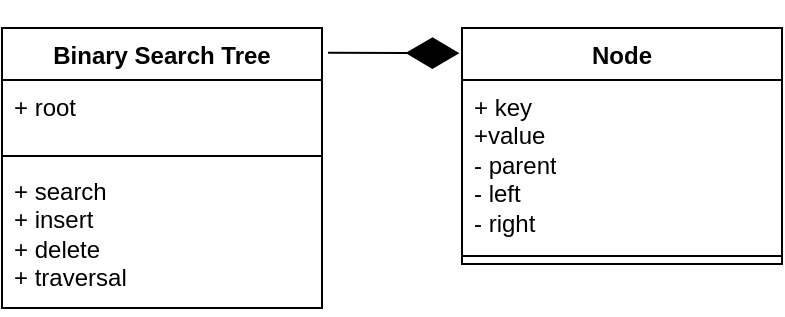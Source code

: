 <mxfile version="24.4.0" type="device">
  <diagram name="Seite-1" id="ansaxyW9MRAJ5imaTTL8">
    <mxGraphModel dx="794" dy="605" grid="1" gridSize="10" guides="1" tooltips="1" connect="1" arrows="1" fold="1" page="1" pageScale="1" pageWidth="827" pageHeight="1169" math="0" shadow="0">
      <root>
        <mxCell id="0" />
        <mxCell id="1" parent="0" />
        <mxCell id="SLVdw7PkB3vjQkmEY8x_-1" value="Node" style="swimlane;fontStyle=1;align=center;verticalAlign=top;childLayout=stackLayout;horizontal=1;startSize=26;horizontalStack=0;resizeParent=1;resizeParentMax=0;resizeLast=0;collapsible=1;marginBottom=0;whiteSpace=wrap;html=1;" vertex="1" parent="1">
          <mxGeometry x="330" y="260" width="160" height="118" as="geometry" />
        </mxCell>
        <mxCell id="SLVdw7PkB3vjQkmEY8x_-2" value="+ key&lt;div&gt;+value&lt;/div&gt;&lt;div&gt;- parent&lt;/div&gt;&lt;div&gt;- left&lt;/div&gt;&lt;div&gt;- right&lt;/div&gt;" style="text;strokeColor=none;fillColor=none;align=left;verticalAlign=top;spacingLeft=4;spacingRight=4;overflow=hidden;rotatable=0;points=[[0,0.5],[1,0.5]];portConstraint=eastwest;whiteSpace=wrap;html=1;" vertex="1" parent="SLVdw7PkB3vjQkmEY8x_-1">
          <mxGeometry y="26" width="160" height="84" as="geometry" />
        </mxCell>
        <mxCell id="SLVdw7PkB3vjQkmEY8x_-3" value="" style="line;strokeWidth=1;fillColor=none;align=left;verticalAlign=middle;spacingTop=-1;spacingLeft=3;spacingRight=3;rotatable=0;labelPosition=right;points=[];portConstraint=eastwest;strokeColor=inherit;" vertex="1" parent="SLVdw7PkB3vjQkmEY8x_-1">
          <mxGeometry y="110" width="160" height="8" as="geometry" />
        </mxCell>
        <mxCell id="SLVdw7PkB3vjQkmEY8x_-6" value="Binary Search Tree" style="swimlane;fontStyle=1;align=center;verticalAlign=top;childLayout=stackLayout;horizontal=1;startSize=26;horizontalStack=0;resizeParent=1;resizeParentMax=0;resizeLast=0;collapsible=1;marginBottom=0;whiteSpace=wrap;html=1;" vertex="1" parent="1">
          <mxGeometry x="100" y="260" width="160" height="140" as="geometry" />
        </mxCell>
        <mxCell id="SLVdw7PkB3vjQkmEY8x_-7" value="+ root" style="text;strokeColor=none;fillColor=none;align=left;verticalAlign=top;spacingLeft=4;spacingRight=4;overflow=hidden;rotatable=0;points=[[0,0.5],[1,0.5]];portConstraint=eastwest;whiteSpace=wrap;html=1;" vertex="1" parent="SLVdw7PkB3vjQkmEY8x_-6">
          <mxGeometry y="26" width="160" height="34" as="geometry" />
        </mxCell>
        <mxCell id="SLVdw7PkB3vjQkmEY8x_-8" value="" style="line;strokeWidth=1;fillColor=none;align=left;verticalAlign=middle;spacingTop=-1;spacingLeft=3;spacingRight=3;rotatable=0;labelPosition=right;points=[];portConstraint=eastwest;strokeColor=inherit;" vertex="1" parent="SLVdw7PkB3vjQkmEY8x_-6">
          <mxGeometry y="60" width="160" height="8" as="geometry" />
        </mxCell>
        <mxCell id="SLVdw7PkB3vjQkmEY8x_-9" value="+ search&lt;div&gt;+ insert&lt;/div&gt;&lt;div&gt;+ delete&lt;/div&gt;&lt;div&gt;+ traversal&lt;/div&gt;" style="text;strokeColor=none;fillColor=none;align=left;verticalAlign=top;spacingLeft=4;spacingRight=4;overflow=hidden;rotatable=0;points=[[0,0.5],[1,0.5]];portConstraint=eastwest;whiteSpace=wrap;html=1;" vertex="1" parent="SLVdw7PkB3vjQkmEY8x_-6">
          <mxGeometry y="68" width="160" height="72" as="geometry" />
        </mxCell>
        <mxCell id="SLVdw7PkB3vjQkmEY8x_-10" value="" style="endArrow=diamondThin;endFill=1;endSize=24;html=1;rounded=0;exitX=1.019;exitY=0.088;exitDx=0;exitDy=0;entryX=-0.008;entryY=0.107;entryDx=0;entryDy=0;entryPerimeter=0;exitPerimeter=0;" edge="1" parent="1" source="SLVdw7PkB3vjQkmEY8x_-6" target="SLVdw7PkB3vjQkmEY8x_-1">
          <mxGeometry width="160" relative="1" as="geometry">
            <mxPoint x="330" y="310" as="sourcePoint" />
            <mxPoint x="490" y="310" as="targetPoint" />
          </mxGeometry>
        </mxCell>
      </root>
    </mxGraphModel>
  </diagram>
</mxfile>
